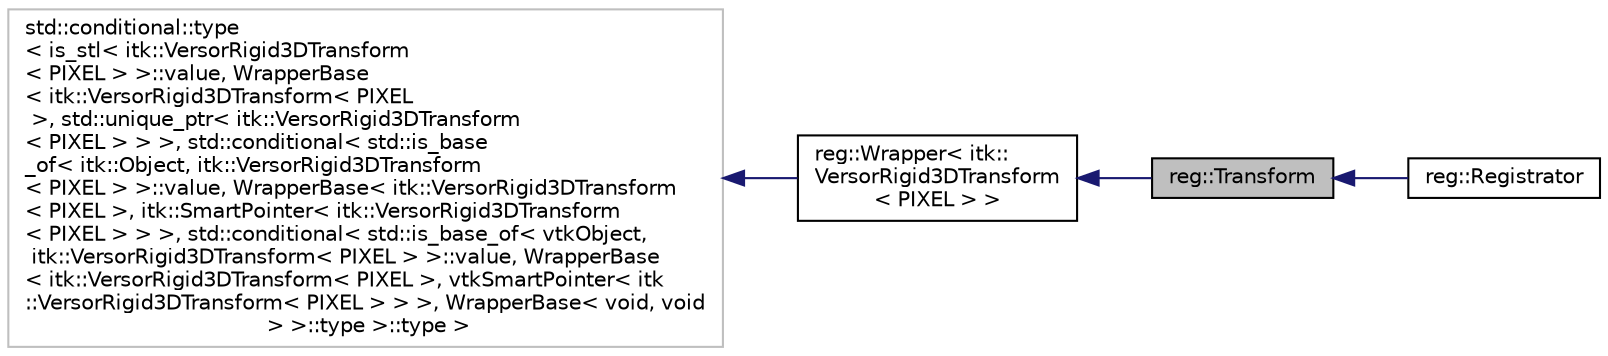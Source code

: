 digraph "reg::Transform"
{
  edge [fontname="Helvetica",fontsize="10",labelfontname="Helvetica",labelfontsize="10"];
  node [fontname="Helvetica",fontsize="10",shape=record];
  rankdir="LR";
  Node0 [label="reg::Transform",height=0.2,width=0.4,color="black", fillcolor="grey75", style="filled", fontcolor="black"];
  Node1 -> Node0 [dir="back",color="midnightblue",fontsize="10",style="solid",fontname="Helvetica"];
  Node1 [label="reg::Wrapper\< itk::\lVersorRigid3DTransform\l\< PIXEL \> \>",height=0.2,width=0.4,color="black", fillcolor="white", style="filled",URL="$structreg_1_1_wrapper.html"];
  Node2 -> Node1 [dir="back",color="midnightblue",fontsize="10",style="solid",fontname="Helvetica"];
  Node2 [label="std::conditional::type\l\< is_stl\< itk::VersorRigid3DTransform\l\< PIXEL \> \>::value, WrapperBase\l\< itk::VersorRigid3DTransform\< PIXEL\l \>, std::unique_ptr\< itk::VersorRigid3DTransform\l\< PIXEL \> \> \>, std::conditional\< std::is_base\l_of\< itk::Object, itk::VersorRigid3DTransform\l\< PIXEL \> \>::value, WrapperBase\< itk::VersorRigid3DTransform\l\< PIXEL \>, itk::SmartPointer\< itk::VersorRigid3DTransform\l\< PIXEL \> \> \>, std::conditional\< std::is_base_of\< vtkObject,\l itk::VersorRigid3DTransform\< PIXEL \> \>::value, WrapperBase\l\< itk::VersorRigid3DTransform\< PIXEL \>, vtkSmartPointer\< itk\l::VersorRigid3DTransform\< PIXEL \> \> \>, WrapperBase\< void, void\l \> \>::type \>::type \>",height=0.2,width=0.4,color="grey75", fillcolor="white", style="filled"];
  Node0 -> Node3 [dir="back",color="midnightblue",fontsize="10",style="solid",fontname="Helvetica"];
  Node3 [label="reg::Registrator",height=0.2,width=0.4,color="black", fillcolor="white", style="filled",URL="$structreg_1_1_registrator.html"];
}
